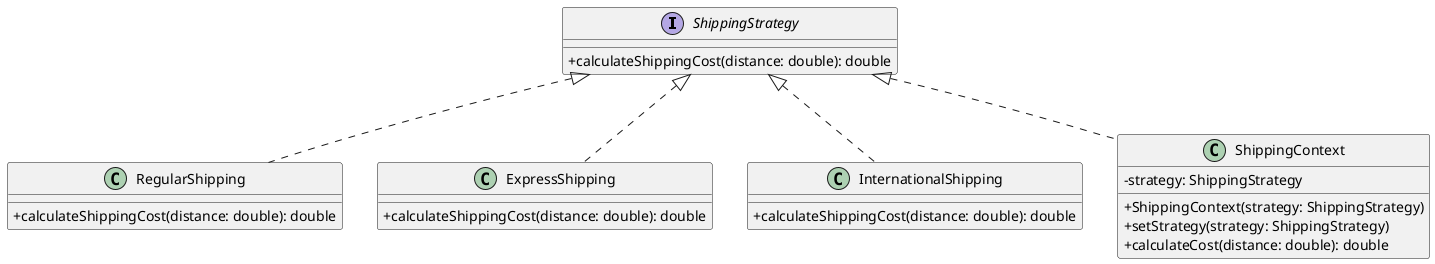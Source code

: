 @startuml envio_estrategias
skinparam classAttributeIconSize 0

interface ShippingStrategy {
    +calculateShippingCost(distance: double): double
}

class RegularShipping {
    +calculateShippingCost(distance: double): double
}

class ExpressShipping {
    +calculateShippingCost(distance: double): double
}

class InternationalShipping {
    +calculateShippingCost(distance: double): double
}

class ShippingContext {
    -strategy: ShippingStrategy
    +ShippingContext(strategy: ShippingStrategy)
    +setStrategy(strategy: ShippingStrategy)
    +calculateCost(distance: double): double
}

ShippingStrategy <|.. RegularShipping
ShippingStrategy <|.. ExpressShipping
ShippingStrategy <|.. InternationalShipping
ShippingStrategy <|.. ShippingContext

@enduml
